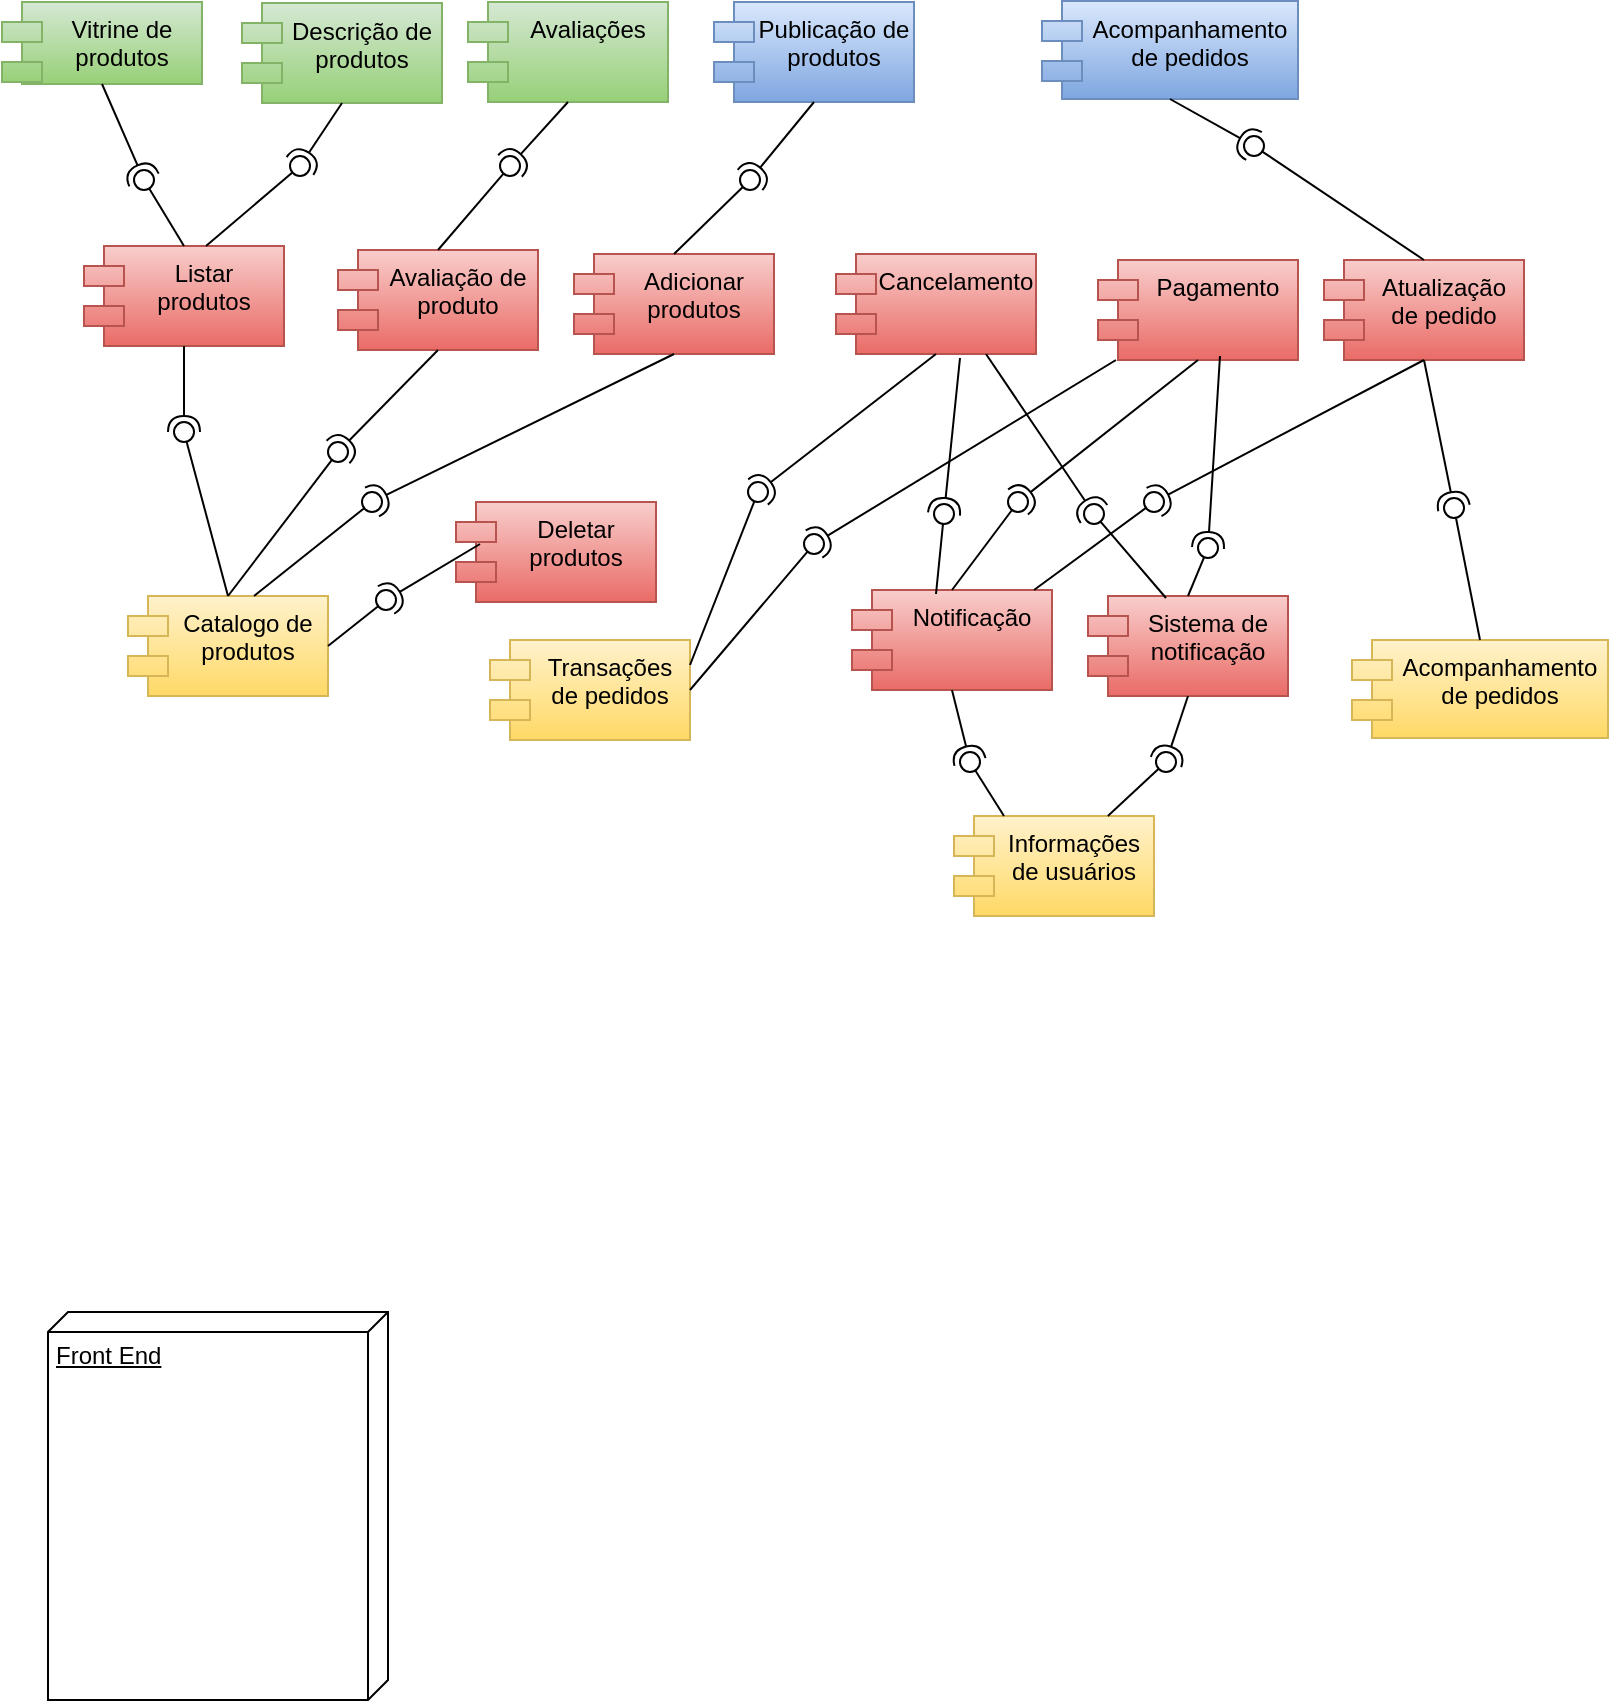 <mxfile version="24.7.16">
  <diagram name="Página-1" id="Q1GDpHMXebuc5FLrC5qu">
    <mxGraphModel dx="1354" dy="1000" grid="0" gridSize="10" guides="1" tooltips="1" connect="1" arrows="1" fold="1" page="0" pageScale="1" pageWidth="827" pageHeight="1169" math="0" shadow="0">
      <root>
        <mxCell id="0" />
        <mxCell id="1" parent="0" />
        <mxCell id="FEOklc6rQLizEAP5TzJY-3" value="Vitrine de produtos" style="shape=module;align=left;spacingLeft=20;align=center;verticalAlign=top;whiteSpace=wrap;html=1;fillColor=#d5e8d4;strokeColor=#82b366;gradientColor=#97d077;" parent="1" vertex="1">
          <mxGeometry x="-263" y="-15" width="100" height="41" as="geometry" />
        </mxCell>
        <mxCell id="FEOklc6rQLizEAP5TzJY-4" value="Descrição de produtos" style="shape=module;align=left;spacingLeft=20;align=center;verticalAlign=top;whiteSpace=wrap;html=1;fillColor=#d5e8d4;strokeColor=#82b366;gradientColor=#97d077;" parent="1" vertex="1">
          <mxGeometry x="-143" y="-14.5" width="100" height="50" as="geometry" />
        </mxCell>
        <mxCell id="FEOklc6rQLizEAP5TzJY-5" value="Avaliações" style="shape=module;align=left;spacingLeft=20;align=center;verticalAlign=top;whiteSpace=wrap;html=1;fillColor=#d5e8d4;strokeColor=#82b366;gradientColor=#97d077;" parent="1" vertex="1">
          <mxGeometry x="-30" y="-15" width="100" height="50" as="geometry" />
        </mxCell>
        <mxCell id="FEOklc6rQLizEAP5TzJY-6" value="Publicação de produtos" style="shape=module;align=left;spacingLeft=20;align=center;verticalAlign=top;whiteSpace=wrap;html=1;fillColor=#dae8fc;gradientColor=#7ea6e0;strokeColor=#6c8ebf;" parent="1" vertex="1">
          <mxGeometry x="93" y="-15" width="100" height="50" as="geometry" />
        </mxCell>
        <mxCell id="FEOklc6rQLizEAP5TzJY-7" value="Acompanhamento de pedidos&lt;div&gt;&lt;br&gt;&lt;/div&gt;" style="shape=module;align=left;spacingLeft=20;align=center;verticalAlign=top;whiteSpace=wrap;html=1;fillColor=#dae8fc;gradientColor=#7ea6e0;strokeColor=#6c8ebf;" parent="1" vertex="1">
          <mxGeometry x="257" y="-15.5" width="128" height="49" as="geometry" />
        </mxCell>
        <mxCell id="FEOklc6rQLizEAP5TzJY-8" value="Pagamento" style="shape=module;align=left;spacingLeft=20;align=center;verticalAlign=top;whiteSpace=wrap;html=1;fillColor=#f8cecc;gradientColor=#ea6b66;strokeColor=#b85450;" parent="1" vertex="1">
          <mxGeometry x="285" y="114" width="100" height="50" as="geometry" />
        </mxCell>
        <mxCell id="FEOklc6rQLizEAP5TzJY-9" value="Notificação" style="shape=module;align=left;spacingLeft=20;align=center;verticalAlign=top;whiteSpace=wrap;html=1;fillColor=#f8cecc;gradientColor=#ea6b66;strokeColor=#b85450;" parent="1" vertex="1">
          <mxGeometry x="162" y="279" width="100" height="50" as="geometry" />
        </mxCell>
        <mxCell id="FEOklc6rQLizEAP5TzJY-10" value="Cancelamento" style="shape=module;align=left;spacingLeft=20;align=center;verticalAlign=top;whiteSpace=wrap;html=1;fillColor=#f8cecc;gradientColor=#ea6b66;strokeColor=#b85450;" parent="1" vertex="1">
          <mxGeometry x="154" y="111" width="100" height="50" as="geometry" />
        </mxCell>
        <mxCell id="FEOklc6rQLizEAP5TzJY-11" value="Adicionar produtos" style="shape=module;align=left;spacingLeft=20;align=center;verticalAlign=top;whiteSpace=wrap;html=1;fillColor=#f8cecc;gradientColor=#ea6b66;strokeColor=#b85450;" parent="1" vertex="1">
          <mxGeometry x="23" y="111" width="100" height="50" as="geometry" />
        </mxCell>
        <mxCell id="FEOklc6rQLizEAP5TzJY-12" value="Listar produtos" style="shape=module;align=left;spacingLeft=20;align=center;verticalAlign=top;whiteSpace=wrap;html=1;fillColor=#f8cecc;gradientColor=#ea6b66;strokeColor=#b85450;" parent="1" vertex="1">
          <mxGeometry x="-222" y="107" width="100" height="50" as="geometry" />
        </mxCell>
        <mxCell id="FEOklc6rQLizEAP5TzJY-13" value="Deletar produtos" style="shape=module;align=left;spacingLeft=20;align=center;verticalAlign=top;whiteSpace=wrap;html=1;fillColor=#f8cecc;gradientColor=#ea6b66;strokeColor=#b85450;" parent="1" vertex="1">
          <mxGeometry x="-36" y="235" width="100" height="50" as="geometry" />
        </mxCell>
        <mxCell id="FEOklc6rQLizEAP5TzJY-16" value="Atualização de pedido" style="shape=module;align=left;spacingLeft=20;align=center;verticalAlign=top;whiteSpace=wrap;html=1;fillColor=#f8cecc;gradientColor=#ea6b66;strokeColor=#b85450;" parent="1" vertex="1">
          <mxGeometry x="398" y="114" width="100" height="50" as="geometry" />
        </mxCell>
        <mxCell id="FEOklc6rQLizEAP5TzJY-17" value="Avaliação de produto" style="shape=module;align=left;spacingLeft=20;align=center;verticalAlign=top;whiteSpace=wrap;html=1;fillColor=#f8cecc;gradientColor=#ea6b66;strokeColor=#b85450;" parent="1" vertex="1">
          <mxGeometry x="-95" y="109" width="100" height="50" as="geometry" />
        </mxCell>
        <mxCell id="FEOklc6rQLizEAP5TzJY-18" value="Sistema de notificação" style="shape=module;align=left;spacingLeft=20;align=center;verticalAlign=top;whiteSpace=wrap;html=1;fillColor=#f8cecc;gradientColor=#ea6b66;strokeColor=#b85450;" parent="1" vertex="1">
          <mxGeometry x="280" y="282" width="100" height="50" as="geometry" />
        </mxCell>
        <mxCell id="FEOklc6rQLizEAP5TzJY-19" value="Catalogo de produtos" style="shape=module;align=left;spacingLeft=20;align=center;verticalAlign=top;whiteSpace=wrap;html=1;fillColor=#fff2cc;gradientColor=#ffd966;strokeColor=#d6b656;" parent="1" vertex="1">
          <mxGeometry x="-200" y="282" width="100" height="50" as="geometry" />
        </mxCell>
        <mxCell id="FEOklc6rQLizEAP5TzJY-20" value="Informações de usuários" style="shape=module;align=left;spacingLeft=20;align=center;verticalAlign=top;whiteSpace=wrap;html=1;fillColor=#fff2cc;gradientColor=#ffd966;strokeColor=#d6b656;" parent="1" vertex="1">
          <mxGeometry x="213" y="392" width="100" height="50" as="geometry" />
        </mxCell>
        <mxCell id="FEOklc6rQLizEAP5TzJY-21" value="Transações de pedidos" style="shape=module;align=left;spacingLeft=20;align=center;verticalAlign=top;whiteSpace=wrap;html=1;fillColor=#fff2cc;gradientColor=#ffd966;strokeColor=#d6b656;" parent="1" vertex="1">
          <mxGeometry x="-19" y="304" width="100" height="50" as="geometry" />
        </mxCell>
        <mxCell id="FEOklc6rQLizEAP5TzJY-39" value="" style="rounded=0;orthogonalLoop=1;jettySize=auto;html=1;endArrow=halfCircle;endFill=0;endSize=6;strokeWidth=1;sketch=0;exitX=0.5;exitY=1;exitDx=0;exitDy=0;" parent="1" source="FEOklc6rQLizEAP5TzJY-3" target="FEOklc6rQLizEAP5TzJY-41" edge="1">
          <mxGeometry relative="1" as="geometry">
            <mxPoint x="-141" y="72" as="sourcePoint" />
          </mxGeometry>
        </mxCell>
        <mxCell id="FEOklc6rQLizEAP5TzJY-40" value="" style="rounded=0;orthogonalLoop=1;jettySize=auto;html=1;endArrow=oval;endFill=0;sketch=0;sourcePerimeterSpacing=0;targetPerimeterSpacing=0;endSize=10;exitX=0.5;exitY=0;exitDx=0;exitDy=0;" parent="1" source="FEOklc6rQLizEAP5TzJY-12" target="FEOklc6rQLizEAP5TzJY-41" edge="1">
          <mxGeometry relative="1" as="geometry">
            <mxPoint x="-181" y="72" as="sourcePoint" />
          </mxGeometry>
        </mxCell>
        <mxCell id="FEOklc6rQLizEAP5TzJY-41" value="" style="ellipse;whiteSpace=wrap;html=1;align=center;aspect=fixed;fillColor=none;strokeColor=none;resizable=0;perimeter=centerPerimeter;rotatable=0;allowArrows=0;points=[];outlineConnect=1;" parent="1" vertex="1">
          <mxGeometry x="-197" y="69" width="10" height="10" as="geometry" />
        </mxCell>
        <mxCell id="FEOklc6rQLizEAP5TzJY-42" value="" style="rounded=0;orthogonalLoop=1;jettySize=auto;html=1;endArrow=halfCircle;endFill=0;endSize=6;strokeWidth=1;sketch=0;exitX=0.5;exitY=1;exitDx=0;exitDy=0;" parent="1" source="FEOklc6rQLizEAP5TzJY-4" target="FEOklc6rQLizEAP5TzJY-44" edge="1">
          <mxGeometry relative="1" as="geometry">
            <mxPoint x="-67" y="94" as="sourcePoint" />
          </mxGeometry>
        </mxCell>
        <mxCell id="FEOklc6rQLizEAP5TzJY-43" value="" style="rounded=0;orthogonalLoop=1;jettySize=auto;html=1;endArrow=oval;endFill=0;sketch=0;sourcePerimeterSpacing=0;targetPerimeterSpacing=0;endSize=10;exitX=0.61;exitY=0;exitDx=0;exitDy=0;exitPerimeter=0;" parent="1" target="FEOklc6rQLizEAP5TzJY-44" edge="1" source="FEOklc6rQLizEAP5TzJY-12">
          <mxGeometry relative="1" as="geometry">
            <mxPoint x="-163" y="121" as="sourcePoint" />
          </mxGeometry>
        </mxCell>
        <mxCell id="FEOklc6rQLizEAP5TzJY-44" value="" style="ellipse;whiteSpace=wrap;html=1;align=center;aspect=fixed;fillColor=none;strokeColor=none;resizable=0;perimeter=centerPerimeter;rotatable=0;allowArrows=0;points=[];outlineConnect=1;" parent="1" vertex="1">
          <mxGeometry x="-119" y="62" width="10" height="10" as="geometry" />
        </mxCell>
        <mxCell id="FEOklc6rQLizEAP5TzJY-45" value="" style="rounded=0;orthogonalLoop=1;jettySize=auto;html=1;endArrow=halfCircle;endFill=0;endSize=6;strokeWidth=1;sketch=0;exitX=0.5;exitY=1;exitDx=0;exitDy=0;" parent="1" source="FEOklc6rQLizEAP5TzJY-5" target="FEOklc6rQLizEAP5TzJY-47" edge="1">
          <mxGeometry relative="1" as="geometry">
            <mxPoint x="104" y="65" as="sourcePoint" />
          </mxGeometry>
        </mxCell>
        <mxCell id="FEOklc6rQLizEAP5TzJY-46" value="" style="rounded=0;orthogonalLoop=1;jettySize=auto;html=1;endArrow=oval;endFill=0;sketch=0;sourcePerimeterSpacing=0;targetPerimeterSpacing=0;endSize=10;exitX=0.5;exitY=0;exitDx=0;exitDy=0;" parent="1" source="FEOklc6rQLizEAP5TzJY-17" target="FEOklc6rQLizEAP5TzJY-47" edge="1">
          <mxGeometry relative="1" as="geometry">
            <mxPoint x="64" y="65" as="sourcePoint" />
          </mxGeometry>
        </mxCell>
        <mxCell id="FEOklc6rQLizEAP5TzJY-47" value="" style="ellipse;whiteSpace=wrap;html=1;align=center;aspect=fixed;fillColor=none;strokeColor=none;resizable=0;perimeter=centerPerimeter;rotatable=0;allowArrows=0;points=[];outlineConnect=1;" parent="1" vertex="1">
          <mxGeometry x="-14" y="62" width="10" height="10" as="geometry" />
        </mxCell>
        <mxCell id="FEOklc6rQLizEAP5TzJY-48" value="" style="rounded=0;orthogonalLoop=1;jettySize=auto;html=1;endArrow=halfCircle;endFill=0;endSize=6;strokeWidth=1;sketch=0;exitX=0.5;exitY=1;exitDx=0;exitDy=0;" parent="1" source="FEOklc6rQLizEAP5TzJY-6" target="FEOklc6rQLizEAP5TzJY-50" edge="1">
          <mxGeometry relative="1" as="geometry">
            <mxPoint x="222" y="64.5" as="sourcePoint" />
          </mxGeometry>
        </mxCell>
        <mxCell id="FEOklc6rQLizEAP5TzJY-49" value="" style="rounded=0;orthogonalLoop=1;jettySize=auto;html=1;endArrow=oval;endFill=0;sketch=0;sourcePerimeterSpacing=0;targetPerimeterSpacing=0;endSize=10;exitX=0.5;exitY=0;exitDx=0;exitDy=0;" parent="1" source="FEOklc6rQLizEAP5TzJY-11" target="FEOklc6rQLizEAP5TzJY-50" edge="1">
          <mxGeometry relative="1" as="geometry">
            <mxPoint x="182" y="64.5" as="sourcePoint" />
          </mxGeometry>
        </mxCell>
        <mxCell id="FEOklc6rQLizEAP5TzJY-50" value="" style="ellipse;whiteSpace=wrap;html=1;align=center;aspect=fixed;fillColor=none;strokeColor=none;resizable=0;perimeter=centerPerimeter;rotatable=0;allowArrows=0;points=[];outlineConnect=1;" parent="1" vertex="1">
          <mxGeometry x="106" y="69" width="10" height="10" as="geometry" />
        </mxCell>
        <mxCell id="FEOklc6rQLizEAP5TzJY-54" value="" style="rounded=0;orthogonalLoop=1;jettySize=auto;html=1;endArrow=halfCircle;endFill=0;endSize=6;strokeWidth=1;sketch=0;exitX=0.5;exitY=1;exitDx=0;exitDy=0;" parent="1" source="FEOklc6rQLizEAP5TzJY-7" target="FEOklc6rQLizEAP5TzJY-56" edge="1">
          <mxGeometry relative="1" as="geometry">
            <mxPoint x="518" y="58" as="sourcePoint" />
          </mxGeometry>
        </mxCell>
        <mxCell id="FEOklc6rQLizEAP5TzJY-55" value="" style="rounded=0;orthogonalLoop=1;jettySize=auto;html=1;endArrow=oval;endFill=0;sketch=0;sourcePerimeterSpacing=0;targetPerimeterSpacing=0;endSize=10;exitX=0.5;exitY=0;exitDx=0;exitDy=0;" parent="1" source="FEOklc6rQLizEAP5TzJY-16" target="FEOklc6rQLizEAP5TzJY-56" edge="1">
          <mxGeometry relative="1" as="geometry">
            <mxPoint x="478" y="58" as="sourcePoint" />
          </mxGeometry>
        </mxCell>
        <mxCell id="FEOklc6rQLizEAP5TzJY-56" value="" style="ellipse;whiteSpace=wrap;html=1;align=center;aspect=fixed;fillColor=none;strokeColor=none;resizable=0;perimeter=centerPerimeter;rotatable=0;allowArrows=0;points=[];outlineConnect=1;" parent="1" vertex="1">
          <mxGeometry x="358" y="52" width="10" height="10" as="geometry" />
        </mxCell>
        <mxCell id="FEOklc6rQLizEAP5TzJY-57" value="" style="rounded=0;orthogonalLoop=1;jettySize=auto;html=1;endArrow=halfCircle;endFill=0;endSize=6;strokeWidth=1;sketch=0;exitX=0.5;exitY=1;exitDx=0;exitDy=0;" parent="1" target="FEOklc6rQLizEAP5TzJY-59" edge="1" source="FEOklc6rQLizEAP5TzJY-12">
          <mxGeometry relative="1" as="geometry">
            <mxPoint x="-158" y="195" as="sourcePoint" />
          </mxGeometry>
        </mxCell>
        <mxCell id="FEOklc6rQLizEAP5TzJY-58" value="" style="rounded=0;orthogonalLoop=1;jettySize=auto;html=1;endArrow=oval;endFill=0;sketch=0;sourcePerimeterSpacing=0;targetPerimeterSpacing=0;endSize=10;exitX=0.5;exitY=0;exitDx=0;exitDy=0;" parent="1" source="FEOklc6rQLizEAP5TzJY-19" target="FEOklc6rQLizEAP5TzJY-59" edge="1">
          <mxGeometry relative="1" as="geometry">
            <mxPoint x="-169" y="236" as="sourcePoint" />
          </mxGeometry>
        </mxCell>
        <mxCell id="FEOklc6rQLizEAP5TzJY-59" value="" style="ellipse;whiteSpace=wrap;html=1;align=center;aspect=fixed;fillColor=none;strokeColor=none;resizable=0;perimeter=centerPerimeter;rotatable=0;allowArrows=0;points=[];outlineConnect=1;" parent="1" vertex="1">
          <mxGeometry x="-177" y="195" width="10" height="10" as="geometry" />
        </mxCell>
        <mxCell id="FEOklc6rQLizEAP5TzJY-60" value="" style="rounded=0;orthogonalLoop=1;jettySize=auto;html=1;endArrow=halfCircle;endFill=0;endSize=6;strokeWidth=1;sketch=0;exitX=0.5;exitY=1;exitDx=0;exitDy=0;" parent="1" source="FEOklc6rQLizEAP5TzJY-11" target="FEOklc6rQLizEAP5TzJY-62" edge="1">
          <mxGeometry relative="1" as="geometry">
            <mxPoint x="213" y="215" as="sourcePoint" />
          </mxGeometry>
        </mxCell>
        <mxCell id="FEOklc6rQLizEAP5TzJY-61" value="" style="rounded=0;orthogonalLoop=1;jettySize=auto;html=1;endArrow=oval;endFill=0;sketch=0;sourcePerimeterSpacing=0;targetPerimeterSpacing=0;endSize=10;exitX=0.63;exitY=0;exitDx=0;exitDy=0;exitPerimeter=0;" parent="1" source="FEOklc6rQLizEAP5TzJY-19" target="FEOklc6rQLizEAP5TzJY-62" edge="1">
          <mxGeometry relative="1" as="geometry">
            <mxPoint x="176" y="222" as="sourcePoint" />
          </mxGeometry>
        </mxCell>
        <mxCell id="FEOklc6rQLizEAP5TzJY-62" value="" style="ellipse;whiteSpace=wrap;html=1;align=center;aspect=fixed;fillColor=none;strokeColor=none;resizable=0;perimeter=centerPerimeter;rotatable=0;allowArrows=0;points=[];outlineConnect=1;" parent="1" vertex="1">
          <mxGeometry x="-83" y="230" width="10" height="10" as="geometry" />
        </mxCell>
        <mxCell id="FEOklc6rQLizEAP5TzJY-63" value="" style="rounded=0;orthogonalLoop=1;jettySize=auto;html=1;endArrow=halfCircle;endFill=0;endSize=6;strokeWidth=1;sketch=0;exitX=0.12;exitY=0.42;exitDx=0;exitDy=0;exitPerimeter=0;" parent="1" source="FEOklc6rQLizEAP5TzJY-13" target="FEOklc6rQLizEAP5TzJY-65" edge="1">
          <mxGeometry relative="1" as="geometry">
            <mxPoint x="216" y="222" as="sourcePoint" />
          </mxGeometry>
        </mxCell>
        <mxCell id="FEOklc6rQLizEAP5TzJY-64" value="" style="rounded=0;orthogonalLoop=1;jettySize=auto;html=1;endArrow=oval;endFill=0;sketch=0;sourcePerimeterSpacing=0;targetPerimeterSpacing=0;endSize=10;exitX=1;exitY=0.5;exitDx=0;exitDy=0;" parent="1" source="FEOklc6rQLizEAP5TzJY-19" target="FEOklc6rQLizEAP5TzJY-65" edge="1">
          <mxGeometry relative="1" as="geometry">
            <mxPoint x="176" y="222" as="sourcePoint" />
          </mxGeometry>
        </mxCell>
        <mxCell id="FEOklc6rQLizEAP5TzJY-65" value="" style="ellipse;whiteSpace=wrap;html=1;align=center;aspect=fixed;fillColor=none;strokeColor=none;resizable=0;perimeter=centerPerimeter;rotatable=0;allowArrows=0;points=[];outlineConnect=1;" parent="1" vertex="1">
          <mxGeometry x="-76" y="279" width="10" height="10" as="geometry" />
        </mxCell>
        <mxCell id="FEOklc6rQLizEAP5TzJY-66" value="" style="rounded=0;orthogonalLoop=1;jettySize=auto;html=1;endArrow=halfCircle;endFill=0;endSize=6;strokeWidth=1;sketch=0;" parent="1" source="FEOklc6rQLizEAP5TzJY-8" target="FEOklc6rQLizEAP5TzJY-68" edge="1">
          <mxGeometry relative="1" as="geometry">
            <mxPoint x="177" y="184" as="sourcePoint" />
          </mxGeometry>
        </mxCell>
        <mxCell id="FEOklc6rQLizEAP5TzJY-67" value="" style="rounded=0;orthogonalLoop=1;jettySize=auto;html=1;endArrow=oval;endFill=0;sketch=0;sourcePerimeterSpacing=0;targetPerimeterSpacing=0;endSize=10;exitX=1;exitY=0.5;exitDx=0;exitDy=0;" parent="1" source="FEOklc6rQLizEAP5TzJY-21" target="FEOklc6rQLizEAP5TzJY-68" edge="1">
          <mxGeometry relative="1" as="geometry">
            <mxPoint x="47" y="328" as="sourcePoint" />
          </mxGeometry>
        </mxCell>
        <mxCell id="FEOklc6rQLizEAP5TzJY-68" value="" style="ellipse;whiteSpace=wrap;html=1;align=center;aspect=fixed;fillColor=none;strokeColor=none;resizable=0;perimeter=centerPerimeter;rotatable=0;allowArrows=0;points=[];outlineConnect=1;" parent="1" vertex="1">
          <mxGeometry x="138" y="251" width="10" height="10" as="geometry" />
        </mxCell>
        <mxCell id="FEOklc6rQLizEAP5TzJY-69" value="" style="rounded=0;orthogonalLoop=1;jettySize=auto;html=1;endArrow=halfCircle;endFill=0;endSize=6;strokeWidth=1;sketch=0;exitX=0.5;exitY=1;exitDx=0;exitDy=0;" parent="1" source="FEOklc6rQLizEAP5TzJY-10" target="FEOklc6rQLizEAP5TzJY-71" edge="1">
          <mxGeometry relative="1" as="geometry">
            <mxPoint x="216" y="222" as="sourcePoint" />
          </mxGeometry>
        </mxCell>
        <mxCell id="FEOklc6rQLizEAP5TzJY-70" value="" style="rounded=0;orthogonalLoop=1;jettySize=auto;html=1;endArrow=oval;endFill=0;sketch=0;sourcePerimeterSpacing=0;targetPerimeterSpacing=0;endSize=10;exitX=1;exitY=0.25;exitDx=0;exitDy=0;" parent="1" source="FEOklc6rQLizEAP5TzJY-21" target="FEOklc6rQLizEAP5TzJY-71" edge="1">
          <mxGeometry relative="1" as="geometry">
            <mxPoint x="176" y="222" as="sourcePoint" />
          </mxGeometry>
        </mxCell>
        <mxCell id="FEOklc6rQLizEAP5TzJY-71" value="" style="ellipse;whiteSpace=wrap;html=1;align=center;aspect=fixed;fillColor=none;strokeColor=none;resizable=0;perimeter=centerPerimeter;rotatable=0;allowArrows=0;points=[];outlineConnect=1;" parent="1" vertex="1">
          <mxGeometry x="110" y="225" width="10" height="10" as="geometry" />
        </mxCell>
        <mxCell id="FEOklc6rQLizEAP5TzJY-72" value="" style="rounded=0;orthogonalLoop=1;jettySize=auto;html=1;endArrow=halfCircle;endFill=0;endSize=6;strokeWidth=1;sketch=0;exitX=0.5;exitY=1;exitDx=0;exitDy=0;" parent="1" source="FEOklc6rQLizEAP5TzJY-17" target="FEOklc6rQLizEAP5TzJY-74" edge="1">
          <mxGeometry relative="1" as="geometry">
            <mxPoint x="216" y="224" as="sourcePoint" />
          </mxGeometry>
        </mxCell>
        <mxCell id="FEOklc6rQLizEAP5TzJY-73" value="" style="rounded=0;orthogonalLoop=1;jettySize=auto;html=1;endArrow=oval;endFill=0;sketch=0;sourcePerimeterSpacing=0;targetPerimeterSpacing=0;endSize=10;exitX=0.5;exitY=0;exitDx=0;exitDy=0;" parent="1" source="FEOklc6rQLizEAP5TzJY-19" target="FEOklc6rQLizEAP5TzJY-74" edge="1">
          <mxGeometry relative="1" as="geometry">
            <mxPoint x="176" y="224" as="sourcePoint" />
          </mxGeometry>
        </mxCell>
        <mxCell id="FEOklc6rQLizEAP5TzJY-74" value="" style="ellipse;whiteSpace=wrap;html=1;align=center;aspect=fixed;fillColor=none;strokeColor=none;resizable=0;perimeter=centerPerimeter;rotatable=0;allowArrows=0;points=[];outlineConnect=1;" parent="1" vertex="1">
          <mxGeometry x="-100" y="205" width="10" height="10" as="geometry" />
        </mxCell>
        <mxCell id="FEOklc6rQLizEAP5TzJY-75" value="" style="rounded=0;orthogonalLoop=1;jettySize=auto;html=1;endArrow=halfCircle;endFill=0;endSize=6;strokeWidth=1;sketch=0;exitX=0.5;exitY=1;exitDx=0;exitDy=0;" parent="1" source="FEOklc6rQLizEAP5TzJY-18" target="FEOklc6rQLizEAP5TzJY-77" edge="1">
          <mxGeometry relative="1" as="geometry">
            <mxPoint x="216" y="224" as="sourcePoint" />
          </mxGeometry>
        </mxCell>
        <mxCell id="FEOklc6rQLizEAP5TzJY-76" value="" style="rounded=0;orthogonalLoop=1;jettySize=auto;html=1;endArrow=oval;endFill=0;sketch=0;sourcePerimeterSpacing=0;targetPerimeterSpacing=0;endSize=10;" parent="1" source="FEOklc6rQLizEAP5TzJY-20" target="FEOklc6rQLizEAP5TzJY-77" edge="1">
          <mxGeometry relative="1" as="geometry">
            <mxPoint x="176" y="224" as="sourcePoint" />
          </mxGeometry>
        </mxCell>
        <mxCell id="FEOklc6rQLizEAP5TzJY-77" value="" style="ellipse;whiteSpace=wrap;html=1;align=center;aspect=fixed;fillColor=none;strokeColor=none;resizable=0;perimeter=centerPerimeter;rotatable=0;allowArrows=0;points=[];outlineConnect=1;" parent="1" vertex="1">
          <mxGeometry x="314" y="360" width="10" height="10" as="geometry" />
        </mxCell>
        <mxCell id="FEOklc6rQLizEAP5TzJY-78" value="" style="rounded=0;orthogonalLoop=1;jettySize=auto;html=1;endArrow=halfCircle;endFill=0;endSize=6;strokeWidth=1;sketch=0;exitX=0.61;exitY=0.96;exitDx=0;exitDy=0;exitPerimeter=0;" parent="1" source="FEOklc6rQLizEAP5TzJY-8" target="FEOklc6rQLizEAP5TzJY-80" edge="1">
          <mxGeometry relative="1" as="geometry">
            <mxPoint x="216" y="224" as="sourcePoint" />
          </mxGeometry>
        </mxCell>
        <mxCell id="FEOklc6rQLizEAP5TzJY-79" value="" style="rounded=0;orthogonalLoop=1;jettySize=auto;html=1;endArrow=oval;endFill=0;sketch=0;sourcePerimeterSpacing=0;targetPerimeterSpacing=0;endSize=10;exitX=0.5;exitY=0;exitDx=0;exitDy=0;" parent="1" source="FEOklc6rQLizEAP5TzJY-18" target="FEOklc6rQLizEAP5TzJY-80" edge="1">
          <mxGeometry relative="1" as="geometry">
            <mxPoint x="176" y="224" as="sourcePoint" />
          </mxGeometry>
        </mxCell>
        <mxCell id="FEOklc6rQLizEAP5TzJY-80" value="" style="ellipse;whiteSpace=wrap;html=1;align=center;aspect=fixed;fillColor=none;strokeColor=none;resizable=0;perimeter=centerPerimeter;rotatable=0;allowArrows=0;points=[];outlineConnect=1;" parent="1" vertex="1">
          <mxGeometry x="335" y="253" width="10" height="10" as="geometry" />
        </mxCell>
        <mxCell id="FEOklc6rQLizEAP5TzJY-81" value="" style="rounded=0;orthogonalLoop=1;jettySize=auto;html=1;endArrow=halfCircle;endFill=0;endSize=6;strokeWidth=1;sketch=0;exitX=0.75;exitY=1;exitDx=0;exitDy=0;" parent="1" source="FEOklc6rQLizEAP5TzJY-10" target="FEOklc6rQLizEAP5TzJY-83" edge="1">
          <mxGeometry relative="1" as="geometry">
            <mxPoint x="216" y="224" as="sourcePoint" />
          </mxGeometry>
        </mxCell>
        <mxCell id="FEOklc6rQLizEAP5TzJY-82" value="" style="rounded=0;orthogonalLoop=1;jettySize=auto;html=1;endArrow=oval;endFill=0;sketch=0;sourcePerimeterSpacing=0;targetPerimeterSpacing=0;endSize=10;exitX=0.39;exitY=0.02;exitDx=0;exitDy=0;exitPerimeter=0;" parent="1" source="FEOklc6rQLizEAP5TzJY-18" target="FEOklc6rQLizEAP5TzJY-83" edge="1">
          <mxGeometry relative="1" as="geometry">
            <mxPoint x="176" y="224" as="sourcePoint" />
          </mxGeometry>
        </mxCell>
        <mxCell id="FEOklc6rQLizEAP5TzJY-83" value="" style="ellipse;whiteSpace=wrap;html=1;align=center;aspect=fixed;fillColor=none;strokeColor=none;resizable=0;perimeter=centerPerimeter;rotatable=0;allowArrows=0;points=[];outlineConnect=1;" parent="1" vertex="1">
          <mxGeometry x="278" y="236" width="10" height="10" as="geometry" />
        </mxCell>
        <mxCell id="FEOklc6rQLizEAP5TzJY-87" value="" style="rounded=0;orthogonalLoop=1;jettySize=auto;html=1;endArrow=halfCircle;endFill=0;endSize=6;strokeWidth=1;sketch=0;exitX=0.5;exitY=1;exitDx=0;exitDy=0;" parent="1" source="FEOklc6rQLizEAP5TzJY-9" target="FEOklc6rQLizEAP5TzJY-89" edge="1">
          <mxGeometry relative="1" as="geometry">
            <mxPoint x="110" y="253" as="sourcePoint" />
          </mxGeometry>
        </mxCell>
        <mxCell id="FEOklc6rQLizEAP5TzJY-88" value="" style="rounded=0;orthogonalLoop=1;jettySize=auto;html=1;endArrow=oval;endFill=0;sketch=0;sourcePerimeterSpacing=0;targetPerimeterSpacing=0;endSize=10;exitX=0.25;exitY=0;exitDx=0;exitDy=0;" parent="1" source="FEOklc6rQLizEAP5TzJY-20" target="FEOklc6rQLizEAP5TzJY-89" edge="1">
          <mxGeometry relative="1" as="geometry">
            <mxPoint x="70" y="253" as="sourcePoint" />
          </mxGeometry>
        </mxCell>
        <mxCell id="FEOklc6rQLizEAP5TzJY-89" value="" style="ellipse;whiteSpace=wrap;html=1;align=center;aspect=fixed;fillColor=none;strokeColor=none;resizable=0;perimeter=centerPerimeter;rotatable=0;allowArrows=0;points=[];outlineConnect=1;" parent="1" vertex="1">
          <mxGeometry x="216" y="360" width="10" height="10" as="geometry" />
        </mxCell>
        <mxCell id="FEOklc6rQLizEAP5TzJY-90" value="" style="rounded=0;orthogonalLoop=1;jettySize=auto;html=1;endArrow=halfCircle;endFill=0;endSize=6;strokeWidth=1;sketch=0;exitX=0.5;exitY=1;exitDx=0;exitDy=0;" parent="1" source="FEOklc6rQLizEAP5TzJY-8" target="FEOklc6rQLizEAP5TzJY-92" edge="1">
          <mxGeometry relative="1" as="geometry">
            <mxPoint x="110" y="253" as="sourcePoint" />
          </mxGeometry>
        </mxCell>
        <mxCell id="FEOklc6rQLizEAP5TzJY-91" value="" style="rounded=0;orthogonalLoop=1;jettySize=auto;html=1;endArrow=oval;endFill=0;sketch=0;sourcePerimeterSpacing=0;targetPerimeterSpacing=0;endSize=10;exitX=0.5;exitY=0;exitDx=0;exitDy=0;" parent="1" source="FEOklc6rQLizEAP5TzJY-9" target="FEOklc6rQLizEAP5TzJY-92" edge="1">
          <mxGeometry relative="1" as="geometry">
            <mxPoint x="70" y="253" as="sourcePoint" />
          </mxGeometry>
        </mxCell>
        <mxCell id="FEOklc6rQLizEAP5TzJY-92" value="" style="ellipse;whiteSpace=wrap;html=1;align=center;aspect=fixed;fillColor=none;strokeColor=none;resizable=0;perimeter=centerPerimeter;rotatable=0;allowArrows=0;points=[];outlineConnect=1;" parent="1" vertex="1">
          <mxGeometry x="240" y="230" width="10" height="10" as="geometry" />
        </mxCell>
        <mxCell id="-LfRWELSsx1RldstCh8m-2" value="Acompanhamento de pedidos&lt;div&gt;&lt;br&gt;&lt;/div&gt;" style="shape=module;align=left;spacingLeft=20;align=center;verticalAlign=top;whiteSpace=wrap;html=1;fillColor=#fff2cc;gradientColor=#ffd966;strokeColor=#d6b656;" vertex="1" parent="1">
          <mxGeometry x="412" y="304" width="128" height="49" as="geometry" />
        </mxCell>
        <mxCell id="-LfRWELSsx1RldstCh8m-3" value="" style="rounded=0;orthogonalLoop=1;jettySize=auto;html=1;endArrow=halfCircle;endFill=0;endSize=6;strokeWidth=1;sketch=0;exitX=0.5;exitY=1;exitDx=0;exitDy=0;" edge="1" target="-LfRWELSsx1RldstCh8m-5" parent="1" source="FEOklc6rQLizEAP5TzJY-16">
          <mxGeometry relative="1" as="geometry">
            <mxPoint x="127" y="263" as="sourcePoint" />
          </mxGeometry>
        </mxCell>
        <mxCell id="-LfRWELSsx1RldstCh8m-4" value="" style="rounded=0;orthogonalLoop=1;jettySize=auto;html=1;endArrow=oval;endFill=0;sketch=0;sourcePerimeterSpacing=0;targetPerimeterSpacing=0;endSize=10;exitX=0.5;exitY=0;exitDx=0;exitDy=0;" edge="1" target="-LfRWELSsx1RldstCh8m-5" parent="1" source="-LfRWELSsx1RldstCh8m-2">
          <mxGeometry relative="1" as="geometry">
            <mxPoint x="87" y="263" as="sourcePoint" />
          </mxGeometry>
        </mxCell>
        <mxCell id="-LfRWELSsx1RldstCh8m-5" value="" style="ellipse;whiteSpace=wrap;html=1;align=center;aspect=fixed;fillColor=none;strokeColor=none;resizable=0;perimeter=centerPerimeter;rotatable=0;allowArrows=0;points=[];outlineConnect=1;" vertex="1" parent="1">
          <mxGeometry x="458" y="233" width="10" height="10" as="geometry" />
        </mxCell>
        <mxCell id="-LfRWELSsx1RldstCh8m-6" value="" style="rounded=0;orthogonalLoop=1;jettySize=auto;html=1;endArrow=halfCircle;endFill=0;endSize=6;strokeWidth=1;sketch=0;exitX=0.62;exitY=1.04;exitDx=0;exitDy=0;exitPerimeter=0;" edge="1" target="-LfRWELSsx1RldstCh8m-8" parent="1" source="FEOklc6rQLizEAP5TzJY-10">
          <mxGeometry relative="1" as="geometry">
            <mxPoint x="127" y="163" as="sourcePoint" />
          </mxGeometry>
        </mxCell>
        <mxCell id="-LfRWELSsx1RldstCh8m-7" value="" style="rounded=0;orthogonalLoop=1;jettySize=auto;html=1;endArrow=oval;endFill=0;sketch=0;sourcePerimeterSpacing=0;targetPerimeterSpacing=0;endSize=10;exitX=0.42;exitY=0.04;exitDx=0;exitDy=0;exitPerimeter=0;" edge="1" target="-LfRWELSsx1RldstCh8m-8" parent="1" source="FEOklc6rQLizEAP5TzJY-9">
          <mxGeometry relative="1" as="geometry">
            <mxPoint x="87" y="163" as="sourcePoint" />
          </mxGeometry>
        </mxCell>
        <mxCell id="-LfRWELSsx1RldstCh8m-8" value="" style="ellipse;whiteSpace=wrap;html=1;align=center;aspect=fixed;fillColor=none;strokeColor=none;resizable=0;perimeter=centerPerimeter;rotatable=0;allowArrows=0;points=[];outlineConnect=1;" vertex="1" parent="1">
          <mxGeometry x="203" y="236" width="10" height="10" as="geometry" />
        </mxCell>
        <mxCell id="-LfRWELSsx1RldstCh8m-9" value="" style="rounded=0;orthogonalLoop=1;jettySize=auto;html=1;endArrow=halfCircle;endFill=0;endSize=6;strokeWidth=1;sketch=0;exitX=0.5;exitY=1;exitDx=0;exitDy=0;" edge="1" target="-LfRWELSsx1RldstCh8m-11" parent="1" source="FEOklc6rQLizEAP5TzJY-16">
          <mxGeometry relative="1" as="geometry">
            <mxPoint x="127" y="163" as="sourcePoint" />
          </mxGeometry>
        </mxCell>
        <mxCell id="-LfRWELSsx1RldstCh8m-10" value="" style="rounded=0;orthogonalLoop=1;jettySize=auto;html=1;endArrow=oval;endFill=0;sketch=0;sourcePerimeterSpacing=0;targetPerimeterSpacing=0;endSize=10;exitX=0.91;exitY=0;exitDx=0;exitDy=0;exitPerimeter=0;" edge="1" target="-LfRWELSsx1RldstCh8m-11" parent="1" source="FEOklc6rQLizEAP5TzJY-9">
          <mxGeometry relative="1" as="geometry">
            <mxPoint x="87" y="163" as="sourcePoint" />
          </mxGeometry>
        </mxCell>
        <mxCell id="-LfRWELSsx1RldstCh8m-11" value="" style="ellipse;whiteSpace=wrap;html=1;align=center;aspect=fixed;fillColor=none;strokeColor=none;resizable=0;perimeter=centerPerimeter;rotatable=0;allowArrows=0;points=[];outlineConnect=1;" vertex="1" parent="1">
          <mxGeometry x="308" y="230" width="10" height="10" as="geometry" />
        </mxCell>
        <mxCell id="-LfRWELSsx1RldstCh8m-14" value="Front End" style="verticalAlign=top;align=left;spacingTop=8;spacingLeft=2;spacingRight=12;shape=cube;size=10;direction=south;fontStyle=4;html=1;whiteSpace=wrap;" vertex="1" parent="1">
          <mxGeometry x="-240" y="640" width="170" height="194" as="geometry" />
        </mxCell>
      </root>
    </mxGraphModel>
  </diagram>
</mxfile>
